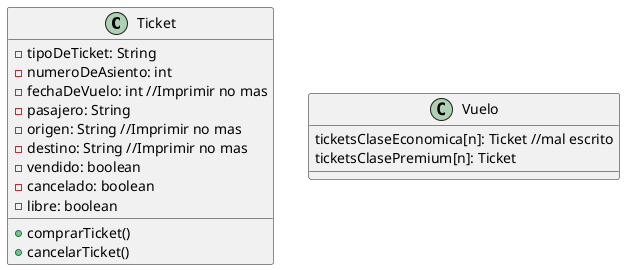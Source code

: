 @startuml

class Ticket {
- tipoDeTicket: String
- numeroDeAsiento: int
- fechaDeVuelo: int //Imprimir no mas
- pasajero: String
- origen: String //Imprimir no mas
- destino: String //Imprimir no mas
- vendido: boolean
- cancelado: boolean
- libre: boolean


+ comprarTicket()
+ cancelarTicket()

}

class Vuelo{
ticketsClaseEconomica[n]: Ticket //mal escrito
ticketsClasePremium[n]: Ticket
}
@enduml